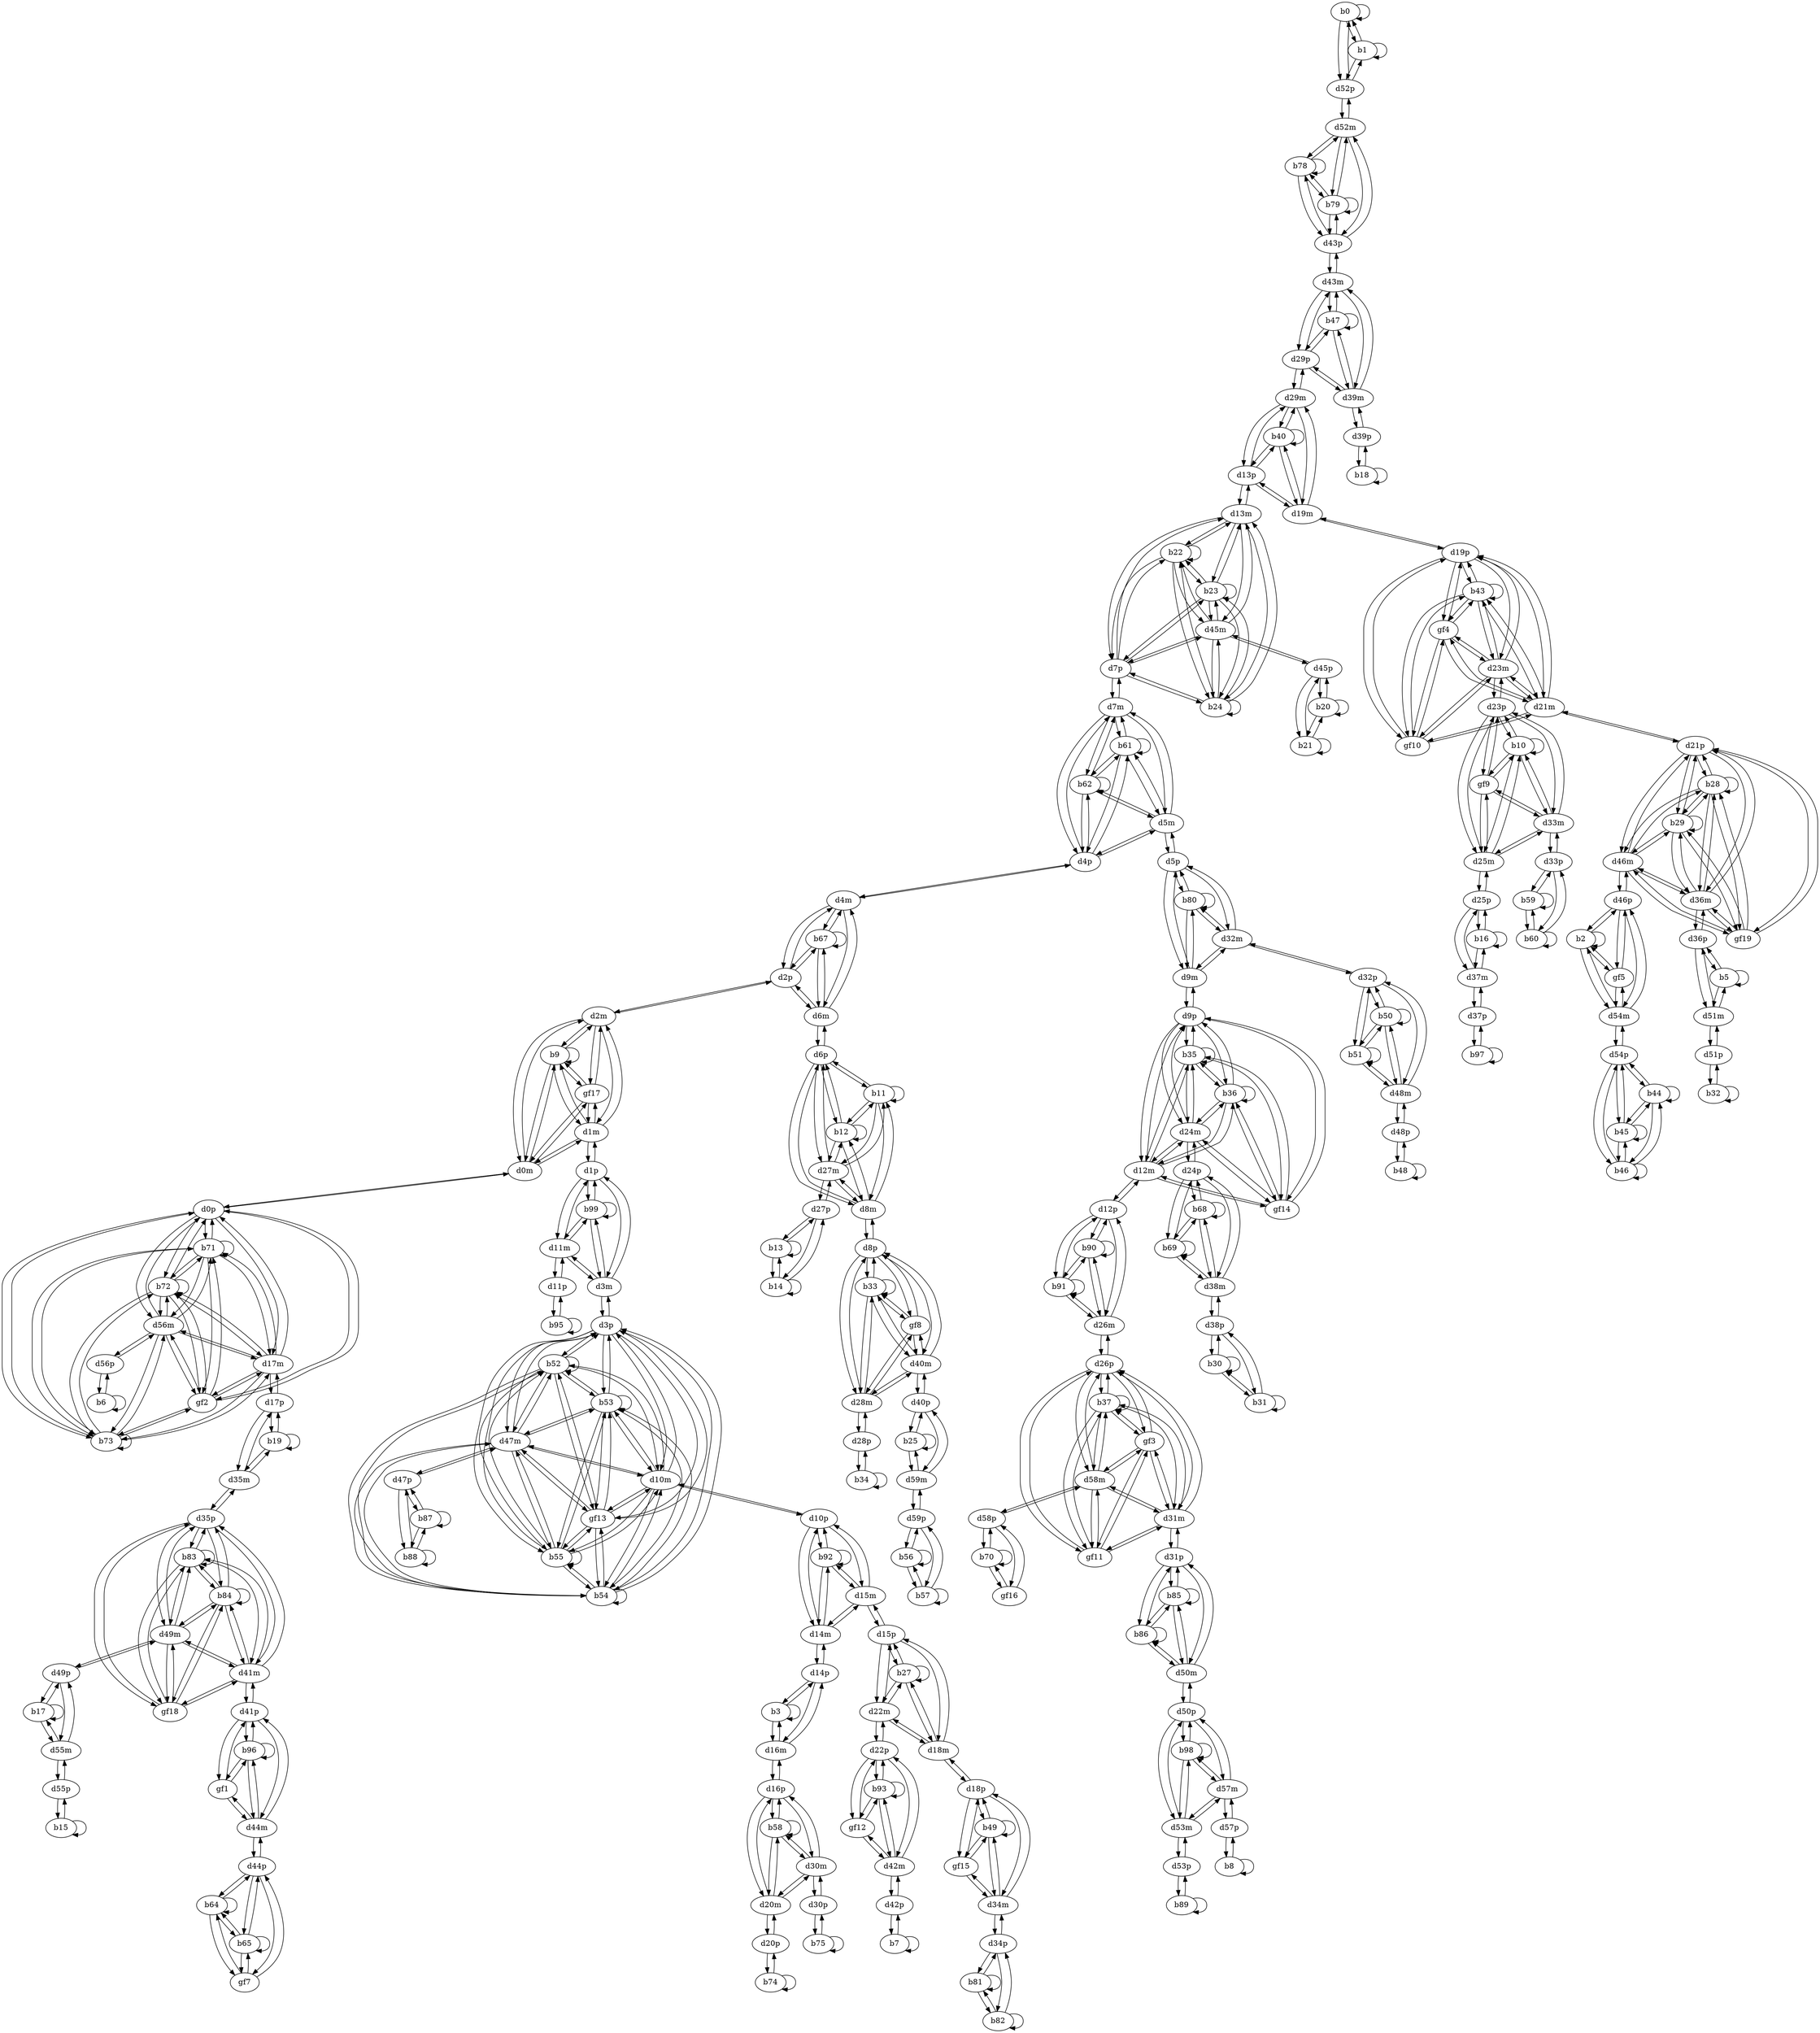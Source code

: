 digraph G {
  b0;
  b1;
  b2;
  gf5;
  b3;
  b5;
  b6;
  b7;
  b8;
  b9;
  gf17;
  b10;
  gf9;
  b11;
  b12;
  b13;
  b14;
  b15;
  b16;
  b17;
  b18;
  b19;
  b20;
  b21;
  b22;
  b23;
  b24;
  b25;
  b27;
  b28;
  b29;
  gf19;
  b30;
  b31;
  b32;
  b33;
  gf8;
  b34;
  b35;
  b36;
  gf14;
  b37;
  gf3;
  gf11;
  b40;
  b43;
  gf4;
  gf10;
  b44;
  b45;
  b46;
  b47;
  b48;
  b49;
  gf15;
  b50;
  b51;
  b52;
  b53;
  b54;
  b55;
  gf13;
  b56;
  b57;
  b58;
  b59;
  b60;
  b61;
  b62;
  b64;
  b65;
  gf7;
  b67;
  b68;
  b69;
  b70;
  gf16;
  b71;
  b72;
  b73;
  gf2;
  b74;
  b75;
  b78;
  b79;
  b80;
  b81;
  b82;
  b83;
  b84;
  gf18;
  b85;
  b86;
  b87;
  b88;
  b89;
  b90;
  b91;
  b92;
  b93;
  gf12;
  b95;
  b96;
  gf1;
  b97;
  b98;
  b99;
  d0m;
  d0p;
  d1m;
  d1p;
  d2m;
  d2p;
  d3m;
  d3p;
  d4m;
  d4p;
  d5m;
  d5p;
  d6m;
  d6p;
  d7m;
  d7p;
  d8m;
  d8p;
  d9m;
  d9p;
  d10m;
  d10p;
  d11m;
  d11p;
  d12m;
  d12p;
  d13m;
  d13p;
  d14m;
  d14p;
  d15m;
  d15p;
  d16m;
  d16p;
  d17m;
  d17p;
  d18m;
  d18p;
  d19m;
  d19p;
  d20m;
  d20p;
  d21m;
  d21p;
  d22m;
  d22p;
  d23m;
  d23p;
  d24m;
  d24p;
  d25m;
  d25p;
  d26m;
  d26p;
  d27m;
  d27p;
  d28m;
  d28p;
  d29m;
  d29p;
  d30m;
  d30p;
  d31m;
  d31p;
  d32m;
  d32p;
  d33m;
  d33p;
  d34m;
  d34p;
  d35m;
  d35p;
  d36m;
  d36p;
  d37m;
  d37p;
  d38m;
  d38p;
  d39m;
  d39p;
  d40m;
  d40p;
  d41m;
  d41p;
  d42m;
  d42p;
  d43m;
  d43p;
  d44m;
  d44p;
  d45m;
  d45p;
  d46m;
  d46p;
  d47m;
  d47p;
  d48m;
  d48p;
  d49m;
  d49p;
  d50m;
  d50p;
  d51m;
  d51p;
  d52m;
  d52p;
  d53m;
  d53p;
  d54m;
  d54p;
  d55m;
  d55p;
  d56m;
  d56p;
  d57m;
  d57p;
  d58m;
  d58p;
  d59m;
  d59p;
  b0 -> b0;
  b0 -> b1;
  b1 -> b0;
  b1 -> b1;
  b2 -> b2;
  b2 -> gf5;
  gf5 -> b2;
  b3 -> b3;
  b5 -> b5;
  b6 -> b6;
  b7 -> b7;
  b8 -> b8;
  b9 -> b9;
  b9 -> gf17;
  gf17 -> b9;
  b10 -> b10;
  b10 -> gf9;
  gf9 -> b10;
  b11 -> b11;
  b11 -> b12;
  b12 -> b11;
  b12 -> b12;
  b13 -> b13;
  b13 -> b14;
  b14 -> b13;
  b14 -> b14;
  b15 -> b15;
  b16 -> b16;
  b17 -> b17;
  b18 -> b18;
  b19 -> b19;
  b20 -> b20;
  b20 -> b21;
  b21 -> b20;
  b21 -> b21;
  b22 -> b22;
  b22 -> b23;
  b22 -> b24;
  b23 -> b22;
  b23 -> b23;
  b23 -> b24;
  b24 -> b22;
  b24 -> b23;
  b24 -> b24;
  b25 -> b25;
  b27 -> b27;
  b28 -> b28;
  b28 -> b29;
  b28 -> gf19;
  b29 -> b28;
  b29 -> b29;
  b29 -> gf19;
  gf19 -> b28;
  gf19 -> b29;
  b30 -> b30;
  b30 -> b31;
  b31 -> b30;
  b31 -> b31;
  b32 -> b32;
  b33 -> b33;
  b33 -> gf8;
  gf8 -> b33;
  b34 -> b34;
  b35 -> b35;
  b35 -> b36;
  b35 -> gf14;
  b36 -> b35;
  b36 -> b36;
  b36 -> gf14;
  gf14 -> b35;
  gf14 -> b36;
  b37 -> b37;
  b37 -> gf3;
  b37 -> gf11;
  gf3 -> b37;
  gf3 -> gf11;
  gf11 -> b37;
  gf11 -> gf3;
  b40 -> b40;
  b43 -> b43;
  b43 -> gf4;
  b43 -> gf10;
  gf4 -> b43;
  gf4 -> gf10;
  gf10 -> b43;
  gf10 -> gf4;
  b44 -> b44;
  b44 -> b45;
  b44 -> b46;
  b45 -> b44;
  b45 -> b45;
  b45 -> b46;
  b46 -> b44;
  b46 -> b45;
  b46 -> b46;
  b47 -> b47;
  b48 -> b48;
  b49 -> b49;
  b49 -> gf15;
  gf15 -> b49;
  b50 -> b50;
  b50 -> b51;
  b51 -> b50;
  b51 -> b51;
  b52 -> b52;
  b52 -> b53;
  b52 -> b54;
  b52 -> b55;
  b52 -> gf13;
  b53 -> b52;
  b53 -> b53;
  b53 -> b54;
  b53 -> b55;
  b53 -> gf13;
  b54 -> b52;
  b54 -> b53;
  b54 -> b54;
  b54 -> b55;
  b54 -> gf13;
  b55 -> b52;
  b55 -> b53;
  b55 -> b54;
  b55 -> b55;
  b55 -> gf13;
  gf13 -> b52;
  gf13 -> b53;
  gf13 -> b54;
  gf13 -> b55;
  b56 -> b56;
  b56 -> b57;
  b57 -> b56;
  b57 -> b57;
  b58 -> b58;
  b59 -> b59;
  b59 -> b60;
  b60 -> b59;
  b60 -> b60;
  b61 -> b61;
  b61 -> b62;
  b62 -> b61;
  b62 -> b62;
  b64 -> b64;
  b64 -> b65;
  b64 -> gf7;
  b65 -> b64;
  b65 -> b65;
  b65 -> gf7;
  gf7 -> b64;
  gf7 -> b65;
  b67 -> b67;
  b68 -> b68;
  b68 -> b69;
  b69 -> b68;
  b69 -> b69;
  b70 -> b70;
  b70 -> gf16;
  gf16 -> b70;
  b71 -> b71;
  b71 -> b72;
  b71 -> b73;
  b71 -> gf2;
  b72 -> b71;
  b72 -> b72;
  b72 -> b73;
  b72 -> gf2;
  b73 -> b71;
  b73 -> b72;
  b73 -> b73;
  b73 -> gf2;
  gf2 -> b71;
  gf2 -> b72;
  gf2 -> b73;
  b74 -> b74;
  b75 -> b75;
  b78 -> b78;
  b78 -> b79;
  b79 -> b78;
  b79 -> b79;
  b80 -> b80;
  b81 -> b81;
  b81 -> b82;
  b82 -> b81;
  b82 -> b82;
  b83 -> b83;
  b83 -> b84;
  b83 -> gf18;
  b84 -> b83;
  b84 -> b84;
  b84 -> gf18;
  gf18 -> b83;
  gf18 -> b84;
  b85 -> b85;
  b85 -> b86;
  b86 -> b85;
  b86 -> b86;
  b87 -> b87;
  b87 -> b88;
  b88 -> b87;
  b88 -> b88;
  b89 -> b89;
  b90 -> b90;
  b90 -> b91;
  b91 -> b90;
  b91 -> b91;
  b92 -> b92;
  b93 -> b93;
  b93 -> gf12;
  gf12 -> b93;
  b95 -> b95;
  b96 -> b96;
  b96 -> gf1;
  gf1 -> b96;
  b97 -> b97;
  b98 -> b98;
  b99 -> b99;
  d0m -> d0p;
  d0p -> d0m;
  b9 -> d0m;
  d0m -> b9;
  gf17 -> d0m;
  d0m -> gf17;
  b71 -> d0p;
  d0p -> b71;
  b72 -> d0p;
  d0p -> b72;
  b73 -> d0p;
  d0p -> b73;
  gf2 -> d0p;
  d0p -> gf2;
  d1m -> d1p;
  d1p -> d1m;
  b9 -> d1m;
  d1m -> b9;
  gf17 -> d1m;
  d1m -> gf17;
  b99 -> d1p;
  d1p -> b99;
  d2m -> d2p;
  d2p -> d2m;
  b9 -> d2m;
  d2m -> b9;
  gf17 -> d2m;
  d2m -> gf17;
  b67 -> d2p;
  d2p -> b67;
  d3m -> d3p;
  d3p -> d3m;
  b99 -> d3m;
  d3m -> b99;
  b52 -> d3p;
  d3p -> b52;
  b53 -> d3p;
  d3p -> b53;
  b54 -> d3p;
  d3p -> b54;
  b55 -> d3p;
  d3p -> b55;
  gf13 -> d3p;
  d3p -> gf13;
  d4m -> d4p;
  d4p -> d4m;
  b67 -> d4m;
  d4m -> b67;
  b61 -> d4p;
  d4p -> b61;
  b62 -> d4p;
  d4p -> b62;
  d5m -> d5p;
  d5p -> d5m;
  b61 -> d5m;
  d5m -> b61;
  b62 -> d5m;
  d5m -> b62;
  b80 -> d5p;
  d5p -> b80;
  d6m -> d6p;
  d6p -> d6m;
  b67 -> d6m;
  d6m -> b67;
  b11 -> d6p;
  d6p -> b11;
  b12 -> d6p;
  d6p -> b12;
  d7m -> d7p;
  d7p -> d7m;
  b61 -> d7m;
  d7m -> b61;
  b62 -> d7m;
  d7m -> b62;
  b22 -> d7p;
  d7p -> b22;
  b23 -> d7p;
  d7p -> b23;
  b24 -> d7p;
  d7p -> b24;
  d8m -> d8p;
  d8p -> d8m;
  b11 -> d8m;
  d8m -> b11;
  b12 -> d8m;
  d8m -> b12;
  b33 -> d8p;
  d8p -> b33;
  gf8 -> d8p;
  d8p -> gf8;
  d9m -> d9p;
  d9p -> d9m;
  b80 -> d9m;
  d9m -> b80;
  b35 -> d9p;
  d9p -> b35;
  b36 -> d9p;
  d9p -> b36;
  gf14 -> d9p;
  d9p -> gf14;
  d10m -> d10p;
  d10p -> d10m;
  b52 -> d10m;
  d10m -> b52;
  b53 -> d10m;
  d10m -> b53;
  b54 -> d10m;
  d10m -> b54;
  b55 -> d10m;
  d10m -> b55;
  gf13 -> d10m;
  d10m -> gf13;
  b92 -> d10p;
  d10p -> b92;
  d11m -> d11p;
  d11p -> d11m;
  b99 -> d11m;
  d11m -> b99;
  b95 -> d11p;
  d11p -> b95;
  d12m -> d12p;
  d12p -> d12m;
  b35 -> d12m;
  d12m -> b35;
  b36 -> d12m;
  d12m -> b36;
  gf14 -> d12m;
  d12m -> gf14;
  b90 -> d12p;
  d12p -> b90;
  b91 -> d12p;
  d12p -> b91;
  d13m -> d13p;
  d13p -> d13m;
  b22 -> d13m;
  d13m -> b22;
  b23 -> d13m;
  d13m -> b23;
  b24 -> d13m;
  d13m -> b24;
  b40 -> d13p;
  d13p -> b40;
  d14m -> d14p;
  d14p -> d14m;
  b92 -> d14m;
  d14m -> b92;
  b3 -> d14p;
  d14p -> b3;
  d15m -> d15p;
  d15p -> d15m;
  b92 -> d15m;
  d15m -> b92;
  b27 -> d15p;
  d15p -> b27;
  d16m -> d16p;
  d16p -> d16m;
  b3 -> d16m;
  d16m -> b3;
  b58 -> d16p;
  d16p -> b58;
  d17m -> d17p;
  d17p -> d17m;
  b71 -> d17m;
  d17m -> b71;
  b72 -> d17m;
  d17m -> b72;
  b73 -> d17m;
  d17m -> b73;
  gf2 -> d17m;
  d17m -> gf2;
  b19 -> d17p;
  d17p -> b19;
  d18m -> d18p;
  d18p -> d18m;
  b27 -> d18m;
  d18m -> b27;
  b49 -> d18p;
  d18p -> b49;
  gf15 -> d18p;
  d18p -> gf15;
  d19m -> d19p;
  d19p -> d19m;
  b40 -> d19m;
  d19m -> b40;
  b43 -> d19p;
  d19p -> b43;
  gf4 -> d19p;
  d19p -> gf4;
  gf10 -> d19p;
  d19p -> gf10;
  d20m -> d20p;
  d20p -> d20m;
  b58 -> d20m;
  d20m -> b58;
  b74 -> d20p;
  d20p -> b74;
  d21m -> d21p;
  d21p -> d21m;
  b43 -> d21m;
  d21m -> b43;
  gf4 -> d21m;
  d21m -> gf4;
  gf10 -> d21m;
  d21m -> gf10;
  b28 -> d21p;
  d21p -> b28;
  b29 -> d21p;
  d21p -> b29;
  gf19 -> d21p;
  d21p -> gf19;
  d22m -> d22p;
  d22p -> d22m;
  b27 -> d22m;
  d22m -> b27;
  b93 -> d22p;
  d22p -> b93;
  gf12 -> d22p;
  d22p -> gf12;
  d23m -> d23p;
  d23p -> d23m;
  b43 -> d23m;
  d23m -> b43;
  gf4 -> d23m;
  d23m -> gf4;
  gf10 -> d23m;
  d23m -> gf10;
  b10 -> d23p;
  d23p -> b10;
  gf9 -> d23p;
  d23p -> gf9;
  d24m -> d24p;
  d24p -> d24m;
  b35 -> d24m;
  d24m -> b35;
  b36 -> d24m;
  d24m -> b36;
  gf14 -> d24m;
  d24m -> gf14;
  b68 -> d24p;
  d24p -> b68;
  b69 -> d24p;
  d24p -> b69;
  d25m -> d25p;
  d25p -> d25m;
  b10 -> d25m;
  d25m -> b10;
  gf9 -> d25m;
  d25m -> gf9;
  b16 -> d25p;
  d25p -> b16;
  d26m -> d26p;
  d26p -> d26m;
  b90 -> d26m;
  d26m -> b90;
  b91 -> d26m;
  d26m -> b91;
  b37 -> d26p;
  d26p -> b37;
  gf3 -> d26p;
  d26p -> gf3;
  gf11 -> d26p;
  d26p -> gf11;
  d27m -> d27p;
  d27p -> d27m;
  b11 -> d27m;
  d27m -> b11;
  b12 -> d27m;
  d27m -> b12;
  b13 -> d27p;
  d27p -> b13;
  b14 -> d27p;
  d27p -> b14;
  d28m -> d28p;
  d28p -> d28m;
  b33 -> d28m;
  d28m -> b33;
  gf8 -> d28m;
  d28m -> gf8;
  b34 -> d28p;
  d28p -> b34;
  d29m -> d29p;
  d29p -> d29m;
  b40 -> d29m;
  d29m -> b40;
  b47 -> d29p;
  d29p -> b47;
  d30m -> d30p;
  d30p -> d30m;
  b58 -> d30m;
  d30m -> b58;
  b75 -> d30p;
  d30p -> b75;
  d31m -> d31p;
  d31p -> d31m;
  b37 -> d31m;
  d31m -> b37;
  gf3 -> d31m;
  d31m -> gf3;
  gf11 -> d31m;
  d31m -> gf11;
  b85 -> d31p;
  d31p -> b85;
  b86 -> d31p;
  d31p -> b86;
  d32m -> d32p;
  d32p -> d32m;
  b80 -> d32m;
  d32m -> b80;
  b50 -> d32p;
  d32p -> b50;
  b51 -> d32p;
  d32p -> b51;
  d33m -> d33p;
  d33p -> d33m;
  b10 -> d33m;
  d33m -> b10;
  gf9 -> d33m;
  d33m -> gf9;
  b59 -> d33p;
  d33p -> b59;
  b60 -> d33p;
  d33p -> b60;
  d34m -> d34p;
  d34p -> d34m;
  b49 -> d34m;
  d34m -> b49;
  gf15 -> d34m;
  d34m -> gf15;
  b81 -> d34p;
  d34p -> b81;
  b82 -> d34p;
  d34p -> b82;
  d35m -> d35p;
  d35p -> d35m;
  b19 -> d35m;
  d35m -> b19;
  b83 -> d35p;
  d35p -> b83;
  b84 -> d35p;
  d35p -> b84;
  gf18 -> d35p;
  d35p -> gf18;
  d36m -> d36p;
  d36p -> d36m;
  b28 -> d36m;
  d36m -> b28;
  b29 -> d36m;
  d36m -> b29;
  gf19 -> d36m;
  d36m -> gf19;
  b5 -> d36p;
  d36p -> b5;
  d37m -> d37p;
  d37p -> d37m;
  b16 -> d37m;
  d37m -> b16;
  b97 -> d37p;
  d37p -> b97;
  d38m -> d38p;
  d38p -> d38m;
  b68 -> d38m;
  d38m -> b68;
  b69 -> d38m;
  d38m -> b69;
  b30 -> d38p;
  d38p -> b30;
  b31 -> d38p;
  d38p -> b31;
  d39m -> d39p;
  d39p -> d39m;
  b47 -> d39m;
  d39m -> b47;
  b18 -> d39p;
  d39p -> b18;
  d40m -> d40p;
  d40p -> d40m;
  b33 -> d40m;
  d40m -> b33;
  gf8 -> d40m;
  d40m -> gf8;
  b25 -> d40p;
  d40p -> b25;
  d41m -> d41p;
  d41p -> d41m;
  b83 -> d41m;
  d41m -> b83;
  b84 -> d41m;
  d41m -> b84;
  gf18 -> d41m;
  d41m -> gf18;
  b96 -> d41p;
  d41p -> b96;
  gf1 -> d41p;
  d41p -> gf1;
  d42m -> d42p;
  d42p -> d42m;
  b93 -> d42m;
  d42m -> b93;
  gf12 -> d42m;
  d42m -> gf12;
  b7 -> d42p;
  d42p -> b7;
  d43m -> d43p;
  d43p -> d43m;
  b47 -> d43m;
  d43m -> b47;
  b78 -> d43p;
  d43p -> b78;
  b79 -> d43p;
  d43p -> b79;
  d44m -> d44p;
  d44p -> d44m;
  b96 -> d44m;
  d44m -> b96;
  gf1 -> d44m;
  d44m -> gf1;
  b64 -> d44p;
  d44p -> b64;
  b65 -> d44p;
  d44p -> b65;
  gf7 -> d44p;
  d44p -> gf7;
  d45m -> d45p;
  d45p -> d45m;
  b22 -> d45m;
  d45m -> b22;
  b23 -> d45m;
  d45m -> b23;
  b24 -> d45m;
  d45m -> b24;
  b20 -> d45p;
  d45p -> b20;
  b21 -> d45p;
  d45p -> b21;
  d46m -> d46p;
  d46p -> d46m;
  b28 -> d46m;
  d46m -> b28;
  b29 -> d46m;
  d46m -> b29;
  gf19 -> d46m;
  d46m -> gf19;
  b2 -> d46p;
  d46p -> b2;
  gf5 -> d46p;
  d46p -> gf5;
  d47m -> d47p;
  d47p -> d47m;
  b52 -> d47m;
  d47m -> b52;
  b53 -> d47m;
  d47m -> b53;
  b54 -> d47m;
  d47m -> b54;
  b55 -> d47m;
  d47m -> b55;
  gf13 -> d47m;
  d47m -> gf13;
  b87 -> d47p;
  d47p -> b87;
  b88 -> d47p;
  d47p -> b88;
  d48m -> d48p;
  d48p -> d48m;
  b50 -> d48m;
  d48m -> b50;
  b51 -> d48m;
  d48m -> b51;
  b48 -> d48p;
  d48p -> b48;
  d49m -> d49p;
  d49p -> d49m;
  b83 -> d49m;
  d49m -> b83;
  b84 -> d49m;
  d49m -> b84;
  gf18 -> d49m;
  d49m -> gf18;
  b17 -> d49p;
  d49p -> b17;
  d50m -> d50p;
  d50p -> d50m;
  b85 -> d50m;
  d50m -> b85;
  b86 -> d50m;
  d50m -> b86;
  b98 -> d50p;
  d50p -> b98;
  d51m -> d51p;
  d51p -> d51m;
  b5 -> d51m;
  d51m -> b5;
  b32 -> d51p;
  d51p -> b32;
  d52m -> d52p;
  d52p -> d52m;
  b78 -> d52m;
  d52m -> b78;
  b79 -> d52m;
  d52m -> b79;
  b0 -> d52p;
  d52p -> b0;
  b1 -> d52p;
  d52p -> b1;
  d53m -> d53p;
  d53p -> d53m;
  b98 -> d53m;
  d53m -> b98;
  b89 -> d53p;
  d53p -> b89;
  d54m -> d54p;
  d54p -> d54m;
  b2 -> d54m;
  d54m -> b2;
  gf5 -> d54m;
  d54m -> gf5;
  b44 -> d54p;
  d54p -> b44;
  b45 -> d54p;
  d54p -> b45;
  b46 -> d54p;
  d54p -> b46;
  d55m -> d55p;
  d55p -> d55m;
  b17 -> d55m;
  d55m -> b17;
  b15 -> d55p;
  d55p -> b15;
  d56m -> d56p;
  d56p -> d56m;
  b71 -> d56m;
  d56m -> b71;
  b72 -> d56m;
  d56m -> b72;
  b73 -> d56m;
  d56m -> b73;
  gf2 -> d56m;
  d56m -> gf2;
  b6 -> d56p;
  d56p -> b6;
  d57m -> d57p;
  d57p -> d57m;
  b98 -> d57m;
  d57m -> b98;
  b8 -> d57p;
  d57p -> b8;
  d58m -> d58p;
  d58p -> d58m;
  b37 -> d58m;
  d58m -> b37;
  gf3 -> d58m;
  d58m -> gf3;
  gf11 -> d58m;
  d58m -> gf11;
  b70 -> d58p;
  d58p -> b70;
  gf16 -> d58p;
  d58p -> gf16;
  d59m -> d59p;
  d59p -> d59m;
  b25 -> d59m;
  d59m -> b25;
  b56 -> d59p;
  d59p -> b56;
  b57 -> d59p;
  d59p -> b57;
  d46p -> d54m;
  d54m -> d46p;
  d14p -> d16m;
  d16m -> d14p;
  d36p -> d51m;
  d51m -> d36p;
  d0m -> d1m;
  d0m -> d2m;
  d1m -> d0m;
  d1m -> d2m;
  d2m -> d0m;
  d2m -> d1m;
  d23p -> d25m;
  d23p -> d33m;
  d25m -> d23p;
  d25m -> d33m;
  d33m -> d23p;
  d33m -> d25m;
  d6p -> d8m;
  d6p -> d27m;
  d8m -> d6p;
  d8m -> d27m;
  d27m -> d6p;
  d27m -> d8m;
  d25p -> d37m;
  d37m -> d25p;
  d49p -> d55m;
  d55m -> d49p;
  d17p -> d35m;
  d35m -> d17p;
  d7p -> d13m;
  d7p -> d45m;
  d13m -> d7p;
  d13m -> d45m;
  d45m -> d7p;
  d45m -> d13m;
  d40p -> d59m;
  d59m -> d40p;
  d15p -> d18m;
  d15p -> d22m;
  d18m -> d15p;
  d18m -> d22m;
  d22m -> d15p;
  d22m -> d18m;
  d21p -> d36m;
  d21p -> d46m;
  d36m -> d21p;
  d36m -> d46m;
  d46m -> d21p;
  d46m -> d36m;
  d8p -> d28m;
  d8p -> d40m;
  d28m -> d8p;
  d28m -> d40m;
  d40m -> d8p;
  d40m -> d28m;
  d9p -> d12m;
  d9p -> d24m;
  d12m -> d9p;
  d12m -> d24m;
  d24m -> d9p;
  d24m -> d12m;
  d26p -> d31m;
  d26p -> d58m;
  d31m -> d26p;
  d31m -> d58m;
  d58m -> d26p;
  d58m -> d31m;
  d13p -> d19m;
  d13p -> d29m;
  d19m -> d13p;
  d19m -> d29m;
  d29m -> d13p;
  d29m -> d19m;
  d19p -> d21m;
  d19p -> d23m;
  d21m -> d19p;
  d21m -> d23m;
  d23m -> d19p;
  d23m -> d21m;
  d29p -> d39m;
  d29p -> d43m;
  d39m -> d29p;
  d39m -> d43m;
  d43m -> d29p;
  d43m -> d39m;
  d18p -> d34m;
  d34m -> d18p;
  d32p -> d48m;
  d48m -> d32p;
  d3p -> d10m;
  d3p -> d47m;
  d10m -> d3p;
  d10m -> d47m;
  d47m -> d3p;
  d47m -> d10m;
  d16p -> d20m;
  d16p -> d30m;
  d20m -> d16p;
  d20m -> d30m;
  d30m -> d16p;
  d30m -> d20m;
  d4p -> d5m;
  d4p -> d7m;
  d5m -> d4p;
  d5m -> d7m;
  d7m -> d4p;
  d7m -> d5m;
  d2p -> d4m;
  d2p -> d6m;
  d4m -> d2p;
  d4m -> d6m;
  d6m -> d2p;
  d6m -> d4m;
  d24p -> d38m;
  d38m -> d24p;
  d0p -> d17m;
  d0p -> d56m;
  d17m -> d0p;
  d17m -> d56m;
  d56m -> d0p;
  d56m -> d17m;
  d43p -> d52m;
  d52m -> d43p;
  d5p -> d9m;
  d5p -> d32m;
  d9m -> d5p;
  d9m -> d32m;
  d32m -> d5p;
  d32m -> d9m;
  d35p -> d41m;
  d35p -> d49m;
  d41m -> d35p;
  d41m -> d49m;
  d49m -> d35p;
  d49m -> d41m;
  d31p -> d50m;
  d50m -> d31p;
  d12p -> d26m;
  d26m -> d12p;
  d10p -> d14m;
  d10p -> d15m;
  d14m -> d10p;
  d14m -> d15m;
  d15m -> d10p;
  d15m -> d14m;
  d22p -> d42m;
  d42m -> d22p;
  d41p -> d44m;
  d44m -> d41p;
  d50p -> d53m;
  d50p -> d57m;
  d53m -> d50p;
  d53m -> d57m;
  d57m -> d50p;
  d57m -> d53m;
  d1p -> d3m;
  d1p -> d11m;
  d3m -> d1p;
  d3m -> d11m;
  d11m -> d1p;
  d11m -> d3m;
}
